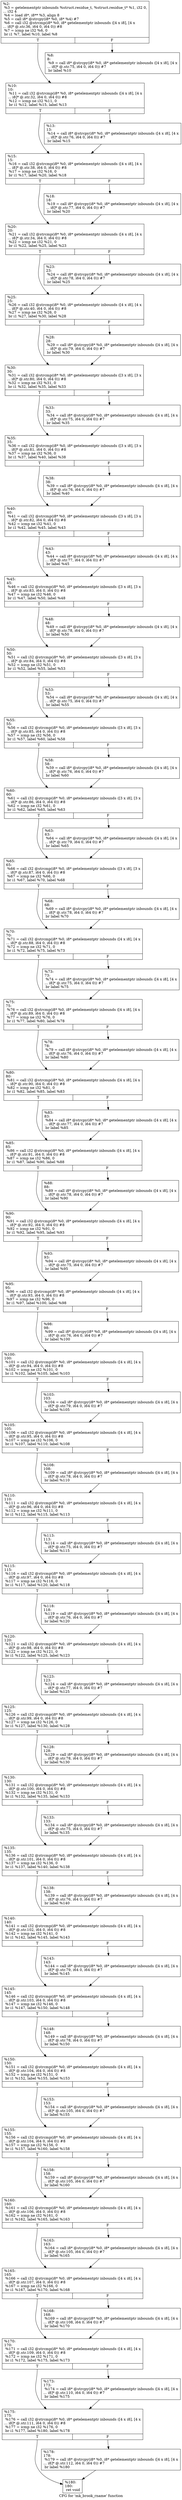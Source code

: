 digraph "CFG for 'mk_brook_rname' function" {
	label="CFG for 'mk_brook_rname' function";

	Node0x1520150 [shape=record,label="{%2:\l  %3 = getelementptr inbounds %struct.residue_t, %struct.residue_t* %1, i32 0,\l... i32 4\l  %4 = load i8*, i8** %3, align 8\l  %5 = call i8* @strcpy(i8* %0, i8* %4) #7\l  %6 = call i32 @strcmp(i8* %0, i8* getelementptr inbounds ([4 x i8], [4 x\l... i8]* @.str.36, i64 0, i64 0)) #8\l  %7 = icmp ne i32 %6, 0\l  br i1 %7, label %10, label %8\l|{<s0>T|<s1>F}}"];
	Node0x1520150:s0 -> Node0x1520580;
	Node0x1520150:s1 -> Node0x15205d0;
	Node0x15205d0 [shape=record,label="{%8:\l8:                                                \l  %9 = call i8* @strcpy(i8* %0, i8* getelementptr inbounds ([4 x i8], [4 x\l... i8]* @.str.75, i64 0, i64 0)) #7\l  br label %10\l}"];
	Node0x15205d0 -> Node0x1520580;
	Node0x1520580 [shape=record,label="{%10:\l10:                                               \l  %11 = call i32 @strcmp(i8* %0, i8* getelementptr inbounds ([4 x i8], [4 x\l... i8]* @.str.32, i64 0, i64 0)) #8\l  %12 = icmp ne i32 %11, 0\l  br i1 %12, label %15, label %13\l|{<s0>T|<s1>F}}"];
	Node0x1520580:s0 -> Node0x1520a60;
	Node0x1520580:s1 -> Node0x1520ab0;
	Node0x1520ab0 [shape=record,label="{%13:\l13:                                               \l  %14 = call i8* @strcpy(i8* %0, i8* getelementptr inbounds ([4 x i8], [4 x\l... i8]* @.str.76, i64 0, i64 0)) #7\l  br label %15\l}"];
	Node0x1520ab0 -> Node0x1520a60;
	Node0x1520a60 [shape=record,label="{%15:\l15:                                               \l  %16 = call i32 @strcmp(i8* %0, i8* getelementptr inbounds ([4 x i8], [4 x\l... i8]* @.str.38, i64 0, i64 0)) #8\l  %17 = icmp ne i32 %16, 0\l  br i1 %17, label %20, label %18\l|{<s0>T|<s1>F}}"];
	Node0x1520a60:s0 -> Node0x1520f00;
	Node0x1520a60:s1 -> Node0x1520f50;
	Node0x1520f50 [shape=record,label="{%18:\l18:                                               \l  %19 = call i8* @strcpy(i8* %0, i8* getelementptr inbounds ([4 x i8], [4 x\l... i8]* @.str.77, i64 0, i64 0)) #7\l  br label %20\l}"];
	Node0x1520f50 -> Node0x1520f00;
	Node0x1520f00 [shape=record,label="{%20:\l20:                                               \l  %21 = call i32 @strcmp(i8* %0, i8* getelementptr inbounds ([4 x i8], [4 x\l... i8]* @.str.34, i64 0, i64 0)) #8\l  %22 = icmp ne i32 %21, 0\l  br i1 %22, label %25, label %23\l|{<s0>T|<s1>F}}"];
	Node0x1520f00:s0 -> Node0x1521310;
	Node0x1520f00:s1 -> Node0x1521360;
	Node0x1521360 [shape=record,label="{%23:\l23:                                               \l  %24 = call i8* @strcpy(i8* %0, i8* getelementptr inbounds ([4 x i8], [4 x\l... i8]* @.str.78, i64 0, i64 0)) #7\l  br label %25\l}"];
	Node0x1521360 -> Node0x1521310;
	Node0x1521310 [shape=record,label="{%25:\l25:                                               \l  %26 = call i32 @strcmp(i8* %0, i8* getelementptr inbounds ([4 x i8], [4 x\l... i8]* @.str.40, i64 0, i64 0)) #8\l  %27 = icmp ne i32 %26, 0\l  br i1 %27, label %30, label %28\l|{<s0>T|<s1>F}}"];
	Node0x1521310:s0 -> Node0x15217b0;
	Node0x1521310:s1 -> Node0x1521800;
	Node0x1521800 [shape=record,label="{%28:\l28:                                               \l  %29 = call i8* @strcpy(i8* %0, i8* getelementptr inbounds ([4 x i8], [4 x\l... i8]* @.str.79, i64 0, i64 0)) #7\l  br label %30\l}"];
	Node0x1521800 -> Node0x15217b0;
	Node0x15217b0 [shape=record,label="{%30:\l30:                                               \l  %31 = call i32 @strcmp(i8* %0, i8* getelementptr inbounds ([3 x i8], [3 x\l... i8]* @.str.80, i64 0, i64 0)) #8\l  %32 = icmp ne i32 %31, 0\l  br i1 %32, label %35, label %33\l|{<s0>T|<s1>F}}"];
	Node0x15217b0:s0 -> Node0x1521cd0;
	Node0x15217b0:s1 -> Node0x1521d20;
	Node0x1521d20 [shape=record,label="{%33:\l33:                                               \l  %34 = call i8* @strcpy(i8* %0, i8* getelementptr inbounds ([4 x i8], [4 x\l... i8]* @.str.75, i64 0, i64 0)) #7\l  br label %35\l}"];
	Node0x1521d20 -> Node0x1521cd0;
	Node0x1521cd0 [shape=record,label="{%35:\l35:                                               \l  %36 = call i32 @strcmp(i8* %0, i8* getelementptr inbounds ([3 x i8], [3 x\l... i8]* @.str.81, i64 0, i64 0)) #8\l  %37 = icmp ne i32 %36, 0\l  br i1 %37, label %40, label %38\l|{<s0>T|<s1>F}}"];
	Node0x1521cd0:s0 -> Node0x1522170;
	Node0x1521cd0:s1 -> Node0x15221c0;
	Node0x15221c0 [shape=record,label="{%38:\l38:                                               \l  %39 = call i8* @strcpy(i8* %0, i8* getelementptr inbounds ([4 x i8], [4 x\l... i8]* @.str.76, i64 0, i64 0)) #7\l  br label %40\l}"];
	Node0x15221c0 -> Node0x1522170;
	Node0x1522170 [shape=record,label="{%40:\l40:                                               \l  %41 = call i32 @strcmp(i8* %0, i8* getelementptr inbounds ([3 x i8], [3 x\l... i8]* @.str.82, i64 0, i64 0)) #8\l  %42 = icmp ne i32 %41, 0\l  br i1 %42, label %45, label %43\l|{<s0>T|<s1>F}}"];
	Node0x1522170:s0 -> Node0x1522610;
	Node0x1522170:s1 -> Node0x1522660;
	Node0x1522660 [shape=record,label="{%43:\l43:                                               \l  %44 = call i8* @strcpy(i8* %0, i8* getelementptr inbounds ([4 x i8], [4 x\l... i8]* @.str.77, i64 0, i64 0)) #7\l  br label %45\l}"];
	Node0x1522660 -> Node0x1522610;
	Node0x1522610 [shape=record,label="{%45:\l45:                                               \l  %46 = call i32 @strcmp(i8* %0, i8* getelementptr inbounds ([3 x i8], [3 x\l... i8]* @.str.83, i64 0, i64 0)) #8\l  %47 = icmp ne i32 %46, 0\l  br i1 %47, label %50, label %48\l|{<s0>T|<s1>F}}"];
	Node0x1522610:s0 -> Node0x1522ab0;
	Node0x1522610:s1 -> Node0x1522b00;
	Node0x1522b00 [shape=record,label="{%48:\l48:                                               \l  %49 = call i8* @strcpy(i8* %0, i8* getelementptr inbounds ([4 x i8], [4 x\l... i8]* @.str.78, i64 0, i64 0)) #7\l  br label %50\l}"];
	Node0x1522b00 -> Node0x1522ab0;
	Node0x1522ab0 [shape=record,label="{%50:\l50:                                               \l  %51 = call i32 @strcmp(i8* %0, i8* getelementptr inbounds ([3 x i8], [3 x\l... i8]* @.str.84, i64 0, i64 0)) #8\l  %52 = icmp ne i32 %51, 0\l  br i1 %52, label %55, label %53\l|{<s0>T|<s1>F}}"];
	Node0x1522ab0:s0 -> Node0x1522f50;
	Node0x1522ab0:s1 -> Node0x1522fa0;
	Node0x1522fa0 [shape=record,label="{%53:\l53:                                               \l  %54 = call i8* @strcpy(i8* %0, i8* getelementptr inbounds ([4 x i8], [4 x\l... i8]* @.str.75, i64 0, i64 0)) #7\l  br label %55\l}"];
	Node0x1522fa0 -> Node0x1522f50;
	Node0x1522f50 [shape=record,label="{%55:\l55:                                               \l  %56 = call i32 @strcmp(i8* %0, i8* getelementptr inbounds ([3 x i8], [3 x\l... i8]* @.str.85, i64 0, i64 0)) #8\l  %57 = icmp ne i32 %56, 0\l  br i1 %57, label %60, label %58\l|{<s0>T|<s1>F}}"];
	Node0x1522f50:s0 -> Node0x15233f0;
	Node0x1522f50:s1 -> Node0x1523440;
	Node0x1523440 [shape=record,label="{%58:\l58:                                               \l  %59 = call i8* @strcpy(i8* %0, i8* getelementptr inbounds ([4 x i8], [4 x\l... i8]* @.str.76, i64 0, i64 0)) #7\l  br label %60\l}"];
	Node0x1523440 -> Node0x15233f0;
	Node0x15233f0 [shape=record,label="{%60:\l60:                                               \l  %61 = call i32 @strcmp(i8* %0, i8* getelementptr inbounds ([3 x i8], [3 x\l... i8]* @.str.86, i64 0, i64 0)) #8\l  %62 = icmp ne i32 %61, 0\l  br i1 %62, label %65, label %63\l|{<s0>T|<s1>F}}"];
	Node0x15233f0:s0 -> Node0x1523890;
	Node0x15233f0:s1 -> Node0x15238e0;
	Node0x15238e0 [shape=record,label="{%63:\l63:                                               \l  %64 = call i8* @strcpy(i8* %0, i8* getelementptr inbounds ([4 x i8], [4 x\l... i8]* @.str.79, i64 0, i64 0)) #7\l  br label %65\l}"];
	Node0x15238e0 -> Node0x1523890;
	Node0x1523890 [shape=record,label="{%65:\l65:                                               \l  %66 = call i32 @strcmp(i8* %0, i8* getelementptr inbounds ([3 x i8], [3 x\l... i8]* @.str.87, i64 0, i64 0)) #8\l  %67 = icmp ne i32 %66, 0\l  br i1 %67, label %70, label %68\l|{<s0>T|<s1>F}}"];
	Node0x1523890:s0 -> Node0x1523d30;
	Node0x1523890:s1 -> Node0x1523d80;
	Node0x1523d80 [shape=record,label="{%68:\l68:                                               \l  %69 = call i8* @strcpy(i8* %0, i8* getelementptr inbounds ([4 x i8], [4 x\l... i8]* @.str.78, i64 0, i64 0)) #7\l  br label %70\l}"];
	Node0x1523d80 -> Node0x1523d30;
	Node0x1523d30 [shape=record,label="{%70:\l70:                                               \l  %71 = call i32 @strcmp(i8* %0, i8* getelementptr inbounds ([4 x i8], [4 x\l... i8]* @.str.88, i64 0, i64 0)) #8\l  %72 = icmp ne i32 %71, 0\l  br i1 %72, label %75, label %73\l|{<s0>T|<s1>F}}"];
	Node0x1523d30:s0 -> Node0x15241d0;
	Node0x1523d30:s1 -> Node0x1524220;
	Node0x1524220 [shape=record,label="{%73:\l73:                                               \l  %74 = call i8* @strcpy(i8* %0, i8* getelementptr inbounds ([4 x i8], [4 x\l... i8]* @.str.75, i64 0, i64 0)) #7\l  br label %75\l}"];
	Node0x1524220 -> Node0x15241d0;
	Node0x15241d0 [shape=record,label="{%75:\l75:                                               \l  %76 = call i32 @strcmp(i8* %0, i8* getelementptr inbounds ([4 x i8], [4 x\l... i8]* @.str.89, i64 0, i64 0)) #8\l  %77 = icmp ne i32 %76, 0\l  br i1 %77, label %80, label %78\l|{<s0>T|<s1>F}}"];
	Node0x15241d0:s0 -> Node0x1524670;
	Node0x15241d0:s1 -> Node0x15246c0;
	Node0x15246c0 [shape=record,label="{%78:\l78:                                               \l  %79 = call i8* @strcpy(i8* %0, i8* getelementptr inbounds ([4 x i8], [4 x\l... i8]* @.str.76, i64 0, i64 0)) #7\l  br label %80\l}"];
	Node0x15246c0 -> Node0x1524670;
	Node0x1524670 [shape=record,label="{%80:\l80:                                               \l  %81 = call i32 @strcmp(i8* %0, i8* getelementptr inbounds ([4 x i8], [4 x\l... i8]* @.str.90, i64 0, i64 0)) #8\l  %82 = icmp ne i32 %81, 0\l  br i1 %82, label %85, label %83\l|{<s0>T|<s1>F}}"];
	Node0x1524670:s0 -> Node0x1524b10;
	Node0x1524670:s1 -> Node0x1524b60;
	Node0x1524b60 [shape=record,label="{%83:\l83:                                               \l  %84 = call i8* @strcpy(i8* %0, i8* getelementptr inbounds ([4 x i8], [4 x\l... i8]* @.str.77, i64 0, i64 0)) #7\l  br label %85\l}"];
	Node0x1524b60 -> Node0x1524b10;
	Node0x1524b10 [shape=record,label="{%85:\l85:                                               \l  %86 = call i32 @strcmp(i8* %0, i8* getelementptr inbounds ([4 x i8], [4 x\l... i8]* @.str.91, i64 0, i64 0)) #8\l  %87 = icmp ne i32 %86, 0\l  br i1 %87, label %90, label %88\l|{<s0>T|<s1>F}}"];
	Node0x1524b10:s0 -> Node0x1524fb0;
	Node0x1524b10:s1 -> Node0x1525000;
	Node0x1525000 [shape=record,label="{%88:\l88:                                               \l  %89 = call i8* @strcpy(i8* %0, i8* getelementptr inbounds ([4 x i8], [4 x\l... i8]* @.str.78, i64 0, i64 0)) #7\l  br label %90\l}"];
	Node0x1525000 -> Node0x1524fb0;
	Node0x1524fb0 [shape=record,label="{%90:\l90:                                               \l  %91 = call i32 @strcmp(i8* %0, i8* getelementptr inbounds ([4 x i8], [4 x\l... i8]* @.str.92, i64 0, i64 0)) #8\l  %92 = icmp ne i32 %91, 0\l  br i1 %92, label %95, label %93\l|{<s0>T|<s1>F}}"];
	Node0x1524fb0:s0 -> Node0x1525450;
	Node0x1524fb0:s1 -> Node0x15254a0;
	Node0x15254a0 [shape=record,label="{%93:\l93:                                               \l  %94 = call i8* @strcpy(i8* %0, i8* getelementptr inbounds ([4 x i8], [4 x\l... i8]* @.str.75, i64 0, i64 0)) #7\l  br label %95\l}"];
	Node0x15254a0 -> Node0x1525450;
	Node0x1525450 [shape=record,label="{%95:\l95:                                               \l  %96 = call i32 @strcmp(i8* %0, i8* getelementptr inbounds ([4 x i8], [4 x\l... i8]* @.str.93, i64 0, i64 0)) #8\l  %97 = icmp ne i32 %96, 0\l  br i1 %97, label %100, label %98\l|{<s0>T|<s1>F}}"];
	Node0x1525450:s0 -> Node0x15258f0;
	Node0x1525450:s1 -> Node0x1525940;
	Node0x1525940 [shape=record,label="{%98:\l98:                                               \l  %99 = call i8* @strcpy(i8* %0, i8* getelementptr inbounds ([4 x i8], [4 x\l... i8]* @.str.76, i64 0, i64 0)) #7\l  br label %100\l}"];
	Node0x1525940 -> Node0x15258f0;
	Node0x15258f0 [shape=record,label="{%100:\l100:                                              \l  %101 = call i32 @strcmp(i8* %0, i8* getelementptr inbounds ([4 x i8], [4 x\l... i8]* @.str.94, i64 0, i64 0)) #8\l  %102 = icmp ne i32 %101, 0\l  br i1 %102, label %105, label %103\l|{<s0>T|<s1>F}}"];
	Node0x15258f0:s0 -> Node0x1525d90;
	Node0x15258f0:s1 -> Node0x1525de0;
	Node0x1525de0 [shape=record,label="{%103:\l103:                                              \l  %104 = call i8* @strcpy(i8* %0, i8* getelementptr inbounds ([4 x i8], [4 x\l... i8]* @.str.79, i64 0, i64 0)) #7\l  br label %105\l}"];
	Node0x1525de0 -> Node0x1525d90;
	Node0x1525d90 [shape=record,label="{%105:\l105:                                              \l  %106 = call i32 @strcmp(i8* %0, i8* getelementptr inbounds ([4 x i8], [4 x\l... i8]* @.str.95, i64 0, i64 0)) #8\l  %107 = icmp ne i32 %106, 0\l  br i1 %107, label %110, label %108\l|{<s0>T|<s1>F}}"];
	Node0x1525d90:s0 -> Node0x1526230;
	Node0x1525d90:s1 -> Node0x1526280;
	Node0x1526280 [shape=record,label="{%108:\l108:                                              \l  %109 = call i8* @strcpy(i8* %0, i8* getelementptr inbounds ([4 x i8], [4 x\l... i8]* @.str.78, i64 0, i64 0)) #7\l  br label %110\l}"];
	Node0x1526280 -> Node0x1526230;
	Node0x1526230 [shape=record,label="{%110:\l110:                                              \l  %111 = call i32 @strcmp(i8* %0, i8* getelementptr inbounds ([4 x i8], [4 x\l... i8]* @.str.96, i64 0, i64 0)) #8\l  %112 = icmp ne i32 %111, 0\l  br i1 %112, label %115, label %113\l|{<s0>T|<s1>F}}"];
	Node0x1526230:s0 -> Node0x15266d0;
	Node0x1526230:s1 -> Node0x1526720;
	Node0x1526720 [shape=record,label="{%113:\l113:                                              \l  %114 = call i8* @strcpy(i8* %0, i8* getelementptr inbounds ([4 x i8], [4 x\l... i8]* @.str.75, i64 0, i64 0)) #7\l  br label %115\l}"];
	Node0x1526720 -> Node0x15266d0;
	Node0x15266d0 [shape=record,label="{%115:\l115:                                              \l  %116 = call i32 @strcmp(i8* %0, i8* getelementptr inbounds ([4 x i8], [4 x\l... i8]* @.str.97, i64 0, i64 0)) #8\l  %117 = icmp ne i32 %116, 0\l  br i1 %117, label %120, label %118\l|{<s0>T|<s1>F}}"];
	Node0x15266d0:s0 -> Node0x1526b70;
	Node0x15266d0:s1 -> Node0x1526bc0;
	Node0x1526bc0 [shape=record,label="{%118:\l118:                                              \l  %119 = call i8* @strcpy(i8* %0, i8* getelementptr inbounds ([4 x i8], [4 x\l... i8]* @.str.76, i64 0, i64 0)) #7\l  br label %120\l}"];
	Node0x1526bc0 -> Node0x1526b70;
	Node0x1526b70 [shape=record,label="{%120:\l120:                                              \l  %121 = call i32 @strcmp(i8* %0, i8* getelementptr inbounds ([4 x i8], [4 x\l... i8]* @.str.98, i64 0, i64 0)) #8\l  %122 = icmp ne i32 %121, 0\l  br i1 %122, label %125, label %123\l|{<s0>T|<s1>F}}"];
	Node0x1526b70:s0 -> Node0x1527010;
	Node0x1526b70:s1 -> Node0x1527060;
	Node0x1527060 [shape=record,label="{%123:\l123:                                              \l  %124 = call i8* @strcpy(i8* %0, i8* getelementptr inbounds ([4 x i8], [4 x\l... i8]* @.str.77, i64 0, i64 0)) #7\l  br label %125\l}"];
	Node0x1527060 -> Node0x1527010;
	Node0x1527010 [shape=record,label="{%125:\l125:                                              \l  %126 = call i32 @strcmp(i8* %0, i8* getelementptr inbounds ([4 x i8], [4 x\l... i8]* @.str.99, i64 0, i64 0)) #8\l  %127 = icmp ne i32 %126, 0\l  br i1 %127, label %130, label %128\l|{<s0>T|<s1>F}}"];
	Node0x1527010:s0 -> Node0x15274b0;
	Node0x1527010:s1 -> Node0x1527500;
	Node0x1527500 [shape=record,label="{%128:\l128:                                              \l  %129 = call i8* @strcpy(i8* %0, i8* getelementptr inbounds ([4 x i8], [4 x\l... i8]* @.str.78, i64 0, i64 0)) #7\l  br label %130\l}"];
	Node0x1527500 -> Node0x15274b0;
	Node0x15274b0 [shape=record,label="{%130:\l130:                                              \l  %131 = call i32 @strcmp(i8* %0, i8* getelementptr inbounds ([4 x i8], [4 x\l... i8]* @.str.100, i64 0, i64 0)) #8\l  %132 = icmp ne i32 %131, 0\l  br i1 %132, label %135, label %133\l|{<s0>T|<s1>F}}"];
	Node0x15274b0:s0 -> Node0x1528120;
	Node0x15274b0:s1 -> Node0x1528170;
	Node0x1528170 [shape=record,label="{%133:\l133:                                              \l  %134 = call i8* @strcpy(i8* %0, i8* getelementptr inbounds ([4 x i8], [4 x\l... i8]* @.str.75, i64 0, i64 0)) #7\l  br label %135\l}"];
	Node0x1528170 -> Node0x1528120;
	Node0x1528120 [shape=record,label="{%135:\l135:                                              \l  %136 = call i32 @strcmp(i8* %0, i8* getelementptr inbounds ([4 x i8], [4 x\l... i8]* @.str.101, i64 0, i64 0)) #8\l  %137 = icmp ne i32 %136, 0\l  br i1 %137, label %140, label %138\l|{<s0>T|<s1>F}}"];
	Node0x1528120:s0 -> Node0x1528580;
	Node0x1528120:s1 -> Node0x15285d0;
	Node0x15285d0 [shape=record,label="{%138:\l138:                                              \l  %139 = call i8* @strcpy(i8* %0, i8* getelementptr inbounds ([4 x i8], [4 x\l... i8]* @.str.76, i64 0, i64 0)) #7\l  br label %140\l}"];
	Node0x15285d0 -> Node0x1528580;
	Node0x1528580 [shape=record,label="{%140:\l140:                                              \l  %141 = call i32 @strcmp(i8* %0, i8* getelementptr inbounds ([4 x i8], [4 x\l... i8]* @.str.102, i64 0, i64 0)) #8\l  %142 = icmp ne i32 %141, 0\l  br i1 %142, label %145, label %143\l|{<s0>T|<s1>F}}"];
	Node0x1528580:s0 -> Node0x1528a20;
	Node0x1528580:s1 -> Node0x1528a70;
	Node0x1528a70 [shape=record,label="{%143:\l143:                                              \l  %144 = call i8* @strcpy(i8* %0, i8* getelementptr inbounds ([4 x i8], [4 x\l... i8]* @.str.79, i64 0, i64 0)) #7\l  br label %145\l}"];
	Node0x1528a70 -> Node0x1528a20;
	Node0x1528a20 [shape=record,label="{%145:\l145:                                              \l  %146 = call i32 @strcmp(i8* %0, i8* getelementptr inbounds ([4 x i8], [4 x\l... i8]* @.str.103, i64 0, i64 0)) #8\l  %147 = icmp ne i32 %146, 0\l  br i1 %147, label %150, label %148\l|{<s0>T|<s1>F}}"];
	Node0x1528a20:s0 -> Node0x1528ec0;
	Node0x1528a20:s1 -> Node0x1528f10;
	Node0x1528f10 [shape=record,label="{%148:\l148:                                              \l  %149 = call i8* @strcpy(i8* %0, i8* getelementptr inbounds ([4 x i8], [4 x\l... i8]* @.str.78, i64 0, i64 0)) #7\l  br label %150\l}"];
	Node0x1528f10 -> Node0x1528ec0;
	Node0x1528ec0 [shape=record,label="{%150:\l150:                                              \l  %151 = call i32 @strcmp(i8* %0, i8* getelementptr inbounds ([4 x i8], [4 x\l... i8]* @.str.104, i64 0, i64 0)) #8\l  %152 = icmp ne i32 %151, 0\l  br i1 %152, label %155, label %153\l|{<s0>T|<s1>F}}"];
	Node0x1528ec0:s0 -> Node0x1529360;
	Node0x1528ec0:s1 -> Node0x15293b0;
	Node0x15293b0 [shape=record,label="{%153:\l153:                                              \l  %154 = call i8* @strcpy(i8* %0, i8* getelementptr inbounds ([4 x i8], [4 x\l... i8]* @.str.105, i64 0, i64 0)) #7\l  br label %155\l}"];
	Node0x15293b0 -> Node0x1529360;
	Node0x1529360 [shape=record,label="{%155:\l155:                                              \l  %156 = call i32 @strcmp(i8* %0, i8* getelementptr inbounds ([4 x i8], [4 x\l... i8]* @.str.104, i64 0, i64 0)) #8\l  %157 = icmp ne i32 %156, 0\l  br i1 %157, label %160, label %158\l|{<s0>T|<s1>F}}"];
	Node0x1529360:s0 -> Node0x1529800;
	Node0x1529360:s1 -> Node0x1529850;
	Node0x1529850 [shape=record,label="{%158:\l158:                                              \l  %159 = call i8* @strcpy(i8* %0, i8* getelementptr inbounds ([4 x i8], [4 x\l... i8]* @.str.105, i64 0, i64 0)) #7\l  br label %160\l}"];
	Node0x1529850 -> Node0x1529800;
	Node0x1529800 [shape=record,label="{%160:\l160:                                              \l  %161 = call i32 @strcmp(i8* %0, i8* getelementptr inbounds ([4 x i8], [4 x\l... i8]* @.str.106, i64 0, i64 0)) #8\l  %162 = icmp ne i32 %161, 0\l  br i1 %162, label %165, label %163\l|{<s0>T|<s1>F}}"];
	Node0x1529800:s0 -> Node0x1529ca0;
	Node0x1529800:s1 -> Node0x1529cf0;
	Node0x1529cf0 [shape=record,label="{%163:\l163:                                              \l  %164 = call i8* @strcpy(i8* %0, i8* getelementptr inbounds ([4 x i8], [4 x\l... i8]* @.str.105, i64 0, i64 0)) #7\l  br label %165\l}"];
	Node0x1529cf0 -> Node0x1529ca0;
	Node0x1529ca0 [shape=record,label="{%165:\l165:                                              \l  %166 = call i32 @strcmp(i8* %0, i8* getelementptr inbounds ([4 x i8], [4 x\l... i8]* @.str.107, i64 0, i64 0)) #8\l  %167 = icmp ne i32 %166, 0\l  br i1 %167, label %170, label %168\l|{<s0>T|<s1>F}}"];
	Node0x1529ca0:s0 -> Node0x152a140;
	Node0x1529ca0:s1 -> Node0x152a190;
	Node0x152a190 [shape=record,label="{%168:\l168:                                              \l  %169 = call i8* @strcpy(i8* %0, i8* getelementptr inbounds ([4 x i8], [4 x\l... i8]* @.str.108, i64 0, i64 0)) #7\l  br label %170\l}"];
	Node0x152a190 -> Node0x152a140;
	Node0x152a140 [shape=record,label="{%170:\l170:                                              \l  %171 = call i32 @strcmp(i8* %0, i8* getelementptr inbounds ([4 x i8], [4 x\l... i8]* @.str.109, i64 0, i64 0)) #8\l  %172 = icmp ne i32 %171, 0\l  br i1 %172, label %175, label %173\l|{<s0>T|<s1>F}}"];
	Node0x152a140:s0 -> Node0x152a660;
	Node0x152a140:s1 -> Node0x152a6b0;
	Node0x152a6b0 [shape=record,label="{%173:\l173:                                              \l  %174 = call i8* @strcpy(i8* %0, i8* getelementptr inbounds ([4 x i8], [4 x\l... i8]* @.str.110, i64 0, i64 0)) #7\l  br label %175\l}"];
	Node0x152a6b0 -> Node0x152a660;
	Node0x152a660 [shape=record,label="{%175:\l175:                                              \l  %176 = call i32 @strcmp(i8* %0, i8* getelementptr inbounds ([4 x i8], [4 x\l... i8]* @.str.111, i64 0, i64 0)) #8\l  %177 = icmp ne i32 %176, 0\l  br i1 %177, label %180, label %178\l|{<s0>T|<s1>F}}"];
	Node0x152a660:s0 -> Node0x152ab80;
	Node0x152a660:s1 -> Node0x152abd0;
	Node0x152abd0 [shape=record,label="{%178:\l178:                                              \l  %179 = call i8* @strcpy(i8* %0, i8* getelementptr inbounds ([4 x i8], [4 x\l... i8]* @.str.112, i64 0, i64 0)) #7\l  br label %180\l}"];
	Node0x152abd0 -> Node0x152ab80;
	Node0x152ab80 [shape=record,label="{%180:\l180:                                              \l  ret void\l}"];
}
